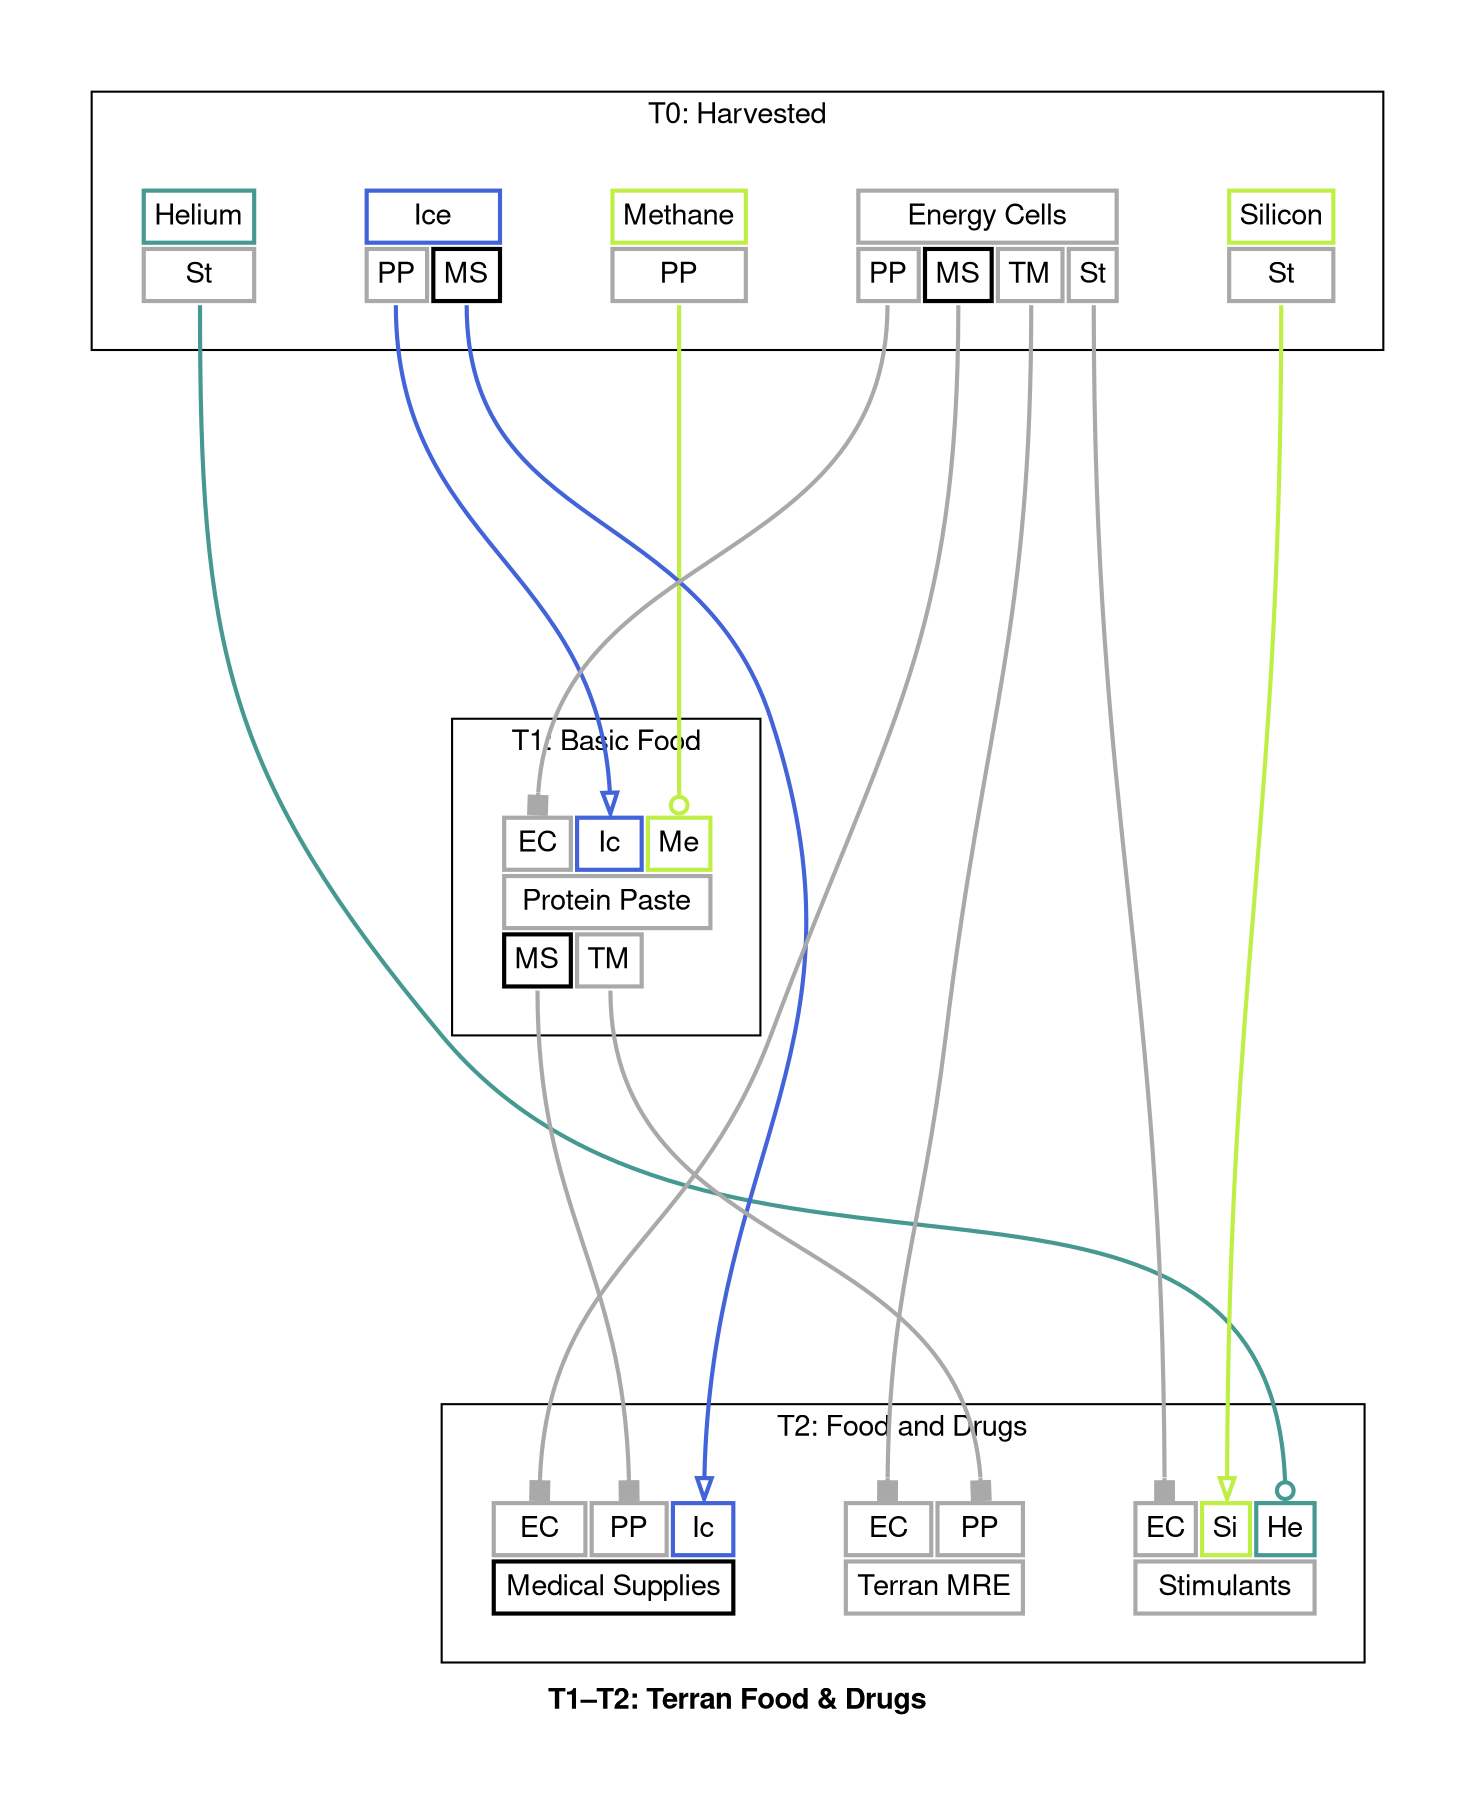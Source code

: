 digraph "X4 Economy" {
	edge [arrowType=normal]
	compound=true fontname="Helvetica,Arial,sans-serif"
	label=<<b>T1–T2: Terran Food &amp; Drugs</b>>
	graph [nodesep=0.3 pad=0.5 ranksep=3]
	node [color=slategray1 fontname="Helvetica,Arial,sans-serif" margin=0.2 penwidth=2.0 shape=plaintext]
	edge [arrowhead=normal arrowsize=1.0 fontname="Helvetica,Arial,sans-serif" headport=n penwidth=2.0 tailport=s]
	subgraph 0 {
		cluster=true label="T0: Harvested"
		helium [label=<<table border="0" cellborder="2" cellpadding="4" cellspacing="1" fixedsize="false" id="helium" port="output">
  
  <tr>
    <td align="text" bgcolor="white" color="#469990" colspan="1">Helium</td>
  </tr>
  
    <tr>
      
        <td align="text" bgcolor="white" color="#a9a9a9" port="stimulants">St</td>
      
    </tr>
  
</table>>]
		methane [label=<<table border="0" cellborder="2" cellpadding="4" cellspacing="1" fixedsize="false" id="methane" port="output">
  
  <tr>
    <td align="text" bgcolor="white" color="#bfef45" colspan="1">Methane</td>
  </tr>
  
    <tr>
      
        <td align="text" bgcolor="white" color="#a9a9a9" port="protein_paste">PP</td>
      
    </tr>
  
</table>>]
		silicon [label=<<table border="0" cellborder="2" cellpadding="4" cellspacing="1" fixedsize="false" id="silicon" port="output">
  
  <tr>
    <td align="text" bgcolor="white" color="#bfef45" colspan="1">Silicon</td>
  </tr>
  
    <tr>
      
        <td align="text" bgcolor="white" color="#a9a9a9" port="stimulants">St</td>
      
    </tr>
  
</table>>]
		ice [label=<<table border="0" cellborder="2" cellpadding="4" cellspacing="1" fixedsize="false" id="ice" port="output">
  
  <tr>
    <td align="text" bgcolor="white" color="#4363d8" colspan="2">Ice</td>
  </tr>
  
    <tr>
      
        <td align="text" bgcolor="white" color="#a9a9a9" port="protein_paste">PP</td>
      
        <td align="text" bgcolor="white" color="#000000" port="medical_supplies">MS</td>
      
    </tr>
  
</table>>]
		energy_cells [label=<<table border="0" cellborder="2" cellpadding="4" cellspacing="1" fixedsize="false" id="energy_cells" port="output">
  
  <tr>
    <td align="text" bgcolor="white" color="#a9a9a9" colspan="4">Energy Cells</td>
  </tr>
  
    <tr>
      
        <td align="text" bgcolor="white" color="#a9a9a9" port="protein_paste">PP</td>
      
        <td align="text" bgcolor="white" color="#000000" port="medical_supplies">MS</td>
      
        <td align="text" bgcolor="white" color="#a9a9a9" port="terran_mre">TM</td>
      
        <td align="text" bgcolor="white" color="#a9a9a9" port="stimulants">St</td>
      
    </tr>
  
</table>>]
	}
	subgraph 1 {
		cluster=true label="T1: Basic Food"
		protein_paste [label=<<table border="0" cellborder="2" cellpadding="4" cellspacing="1" fixedsize="false" id="protein_paste" port="output">
  
    <tr>
      
        <td align="text" bgcolor="white" color="#a9a9a9" port="energy_cells">EC</td>
      
        <td align="text" bgcolor="white" color="#4363d8" port="ice">Ic</td>
      
        <td align="text" bgcolor="white" color="#bfef45" port="methane">Me</td>
      
    </tr>
  
  <tr>
    <td align="text" bgcolor="white" color="#a9a9a9" colspan="3">Protein Paste</td>
  </tr>
  
    <tr>
      
        <td align="text" bgcolor="white" color="#000000" port="medical_supplies">MS</td>
      
        <td align="text" bgcolor="white" color="#a9a9a9" port="terran_mre">TM</td>
      
    </tr>
  
</table>>]
	}
	subgraph 2 {
		cluster=true label="T2: Food and Drugs"
		medical_supplies [label=<<table border="0" cellborder="2" cellpadding="4" cellspacing="1" fixedsize="false" id="medical_supplies" port="output">
  
    <tr>
      
        <td align="text" bgcolor="white" color="#a9a9a9" port="energy_cells">EC</td>
      
        <td align="text" bgcolor="white" color="#a9a9a9" port="protein_paste">PP</td>
      
        <td align="text" bgcolor="white" color="#4363d8" port="ice">Ic</td>
      
    </tr>
  
  <tr>
    <td align="text" bgcolor="white" color="#000000" colspan="3">Medical Supplies</td>
  </tr>
  
</table>>]
		terran_mre [label=<<table border="0" cellborder="2" cellpadding="4" cellspacing="1" fixedsize="false" id="terran_mre" port="output">
  
    <tr>
      
        <td align="text" bgcolor="white" color="#a9a9a9" port="energy_cells">EC</td>
      
        <td align="text" bgcolor="white" color="#a9a9a9" port="protein_paste">PP</td>
      
    </tr>
  
  <tr>
    <td align="text" bgcolor="white" color="#a9a9a9" colspan="2">Terran MRE</td>
  </tr>
  
</table>>]
		stimulants [label=<<table border="0" cellborder="2" cellpadding="4" cellspacing="1" fixedsize="false" id="stimulants" port="output">
  
    <tr>
      
        <td align="text" bgcolor="white" color="#a9a9a9" port="energy_cells">EC</td>
      
        <td align="text" bgcolor="white" color="#bfef45" port="silicon">Si</td>
      
        <td align="text" bgcolor="white" color="#469990" port="helium">He</td>
      
    </tr>
  
  <tr>
    <td align="text" bgcolor="white" color="#a9a9a9" colspan="3">Stimulants</td>
  </tr>
  
</table>>]
	}
	energy_cells:protein_paste:s -> protein_paste:energy_cells:n [arrowhead=box color="#a9a9a9" weight=1.0]
	ice:protein_paste:s -> protein_paste:ice:n [arrowhead=empty color="#4363d8" weight=1.0]
	methane:protein_paste:s -> protein_paste:methane:n [arrowhead=odot color="#bfef45" weight=1.0]
	energy_cells:medical_supplies:s -> medical_supplies:energy_cells:n [arrowhead=box color="#a9a9a9" weight=1.0]
	ice:medical_supplies:s -> medical_supplies:ice:n [arrowhead=empty color="#4363d8" weight=1.0]
	protein_paste:medical_supplies:s -> medical_supplies:protein_paste:n [arrowhead=box color="#a9a9a9" weight=1.0]
	energy_cells:terran_mre:s -> terran_mre:energy_cells:n [arrowhead=box color="#a9a9a9" weight=1.0]
	protein_paste:terran_mre:s -> terran_mre:protein_paste:n [arrowhead=box color="#a9a9a9" weight=1.0]
	energy_cells:stimulants:s -> stimulants:energy_cells:n [arrowhead=box color="#a9a9a9" weight=1.0]
	helium:stimulants:s -> stimulants:helium:n [arrowhead=odot color="#469990" weight=1.0]
	silicon:stimulants:s -> stimulants:silicon:n [arrowhead=empty color="#bfef45" weight=1.0]
}
